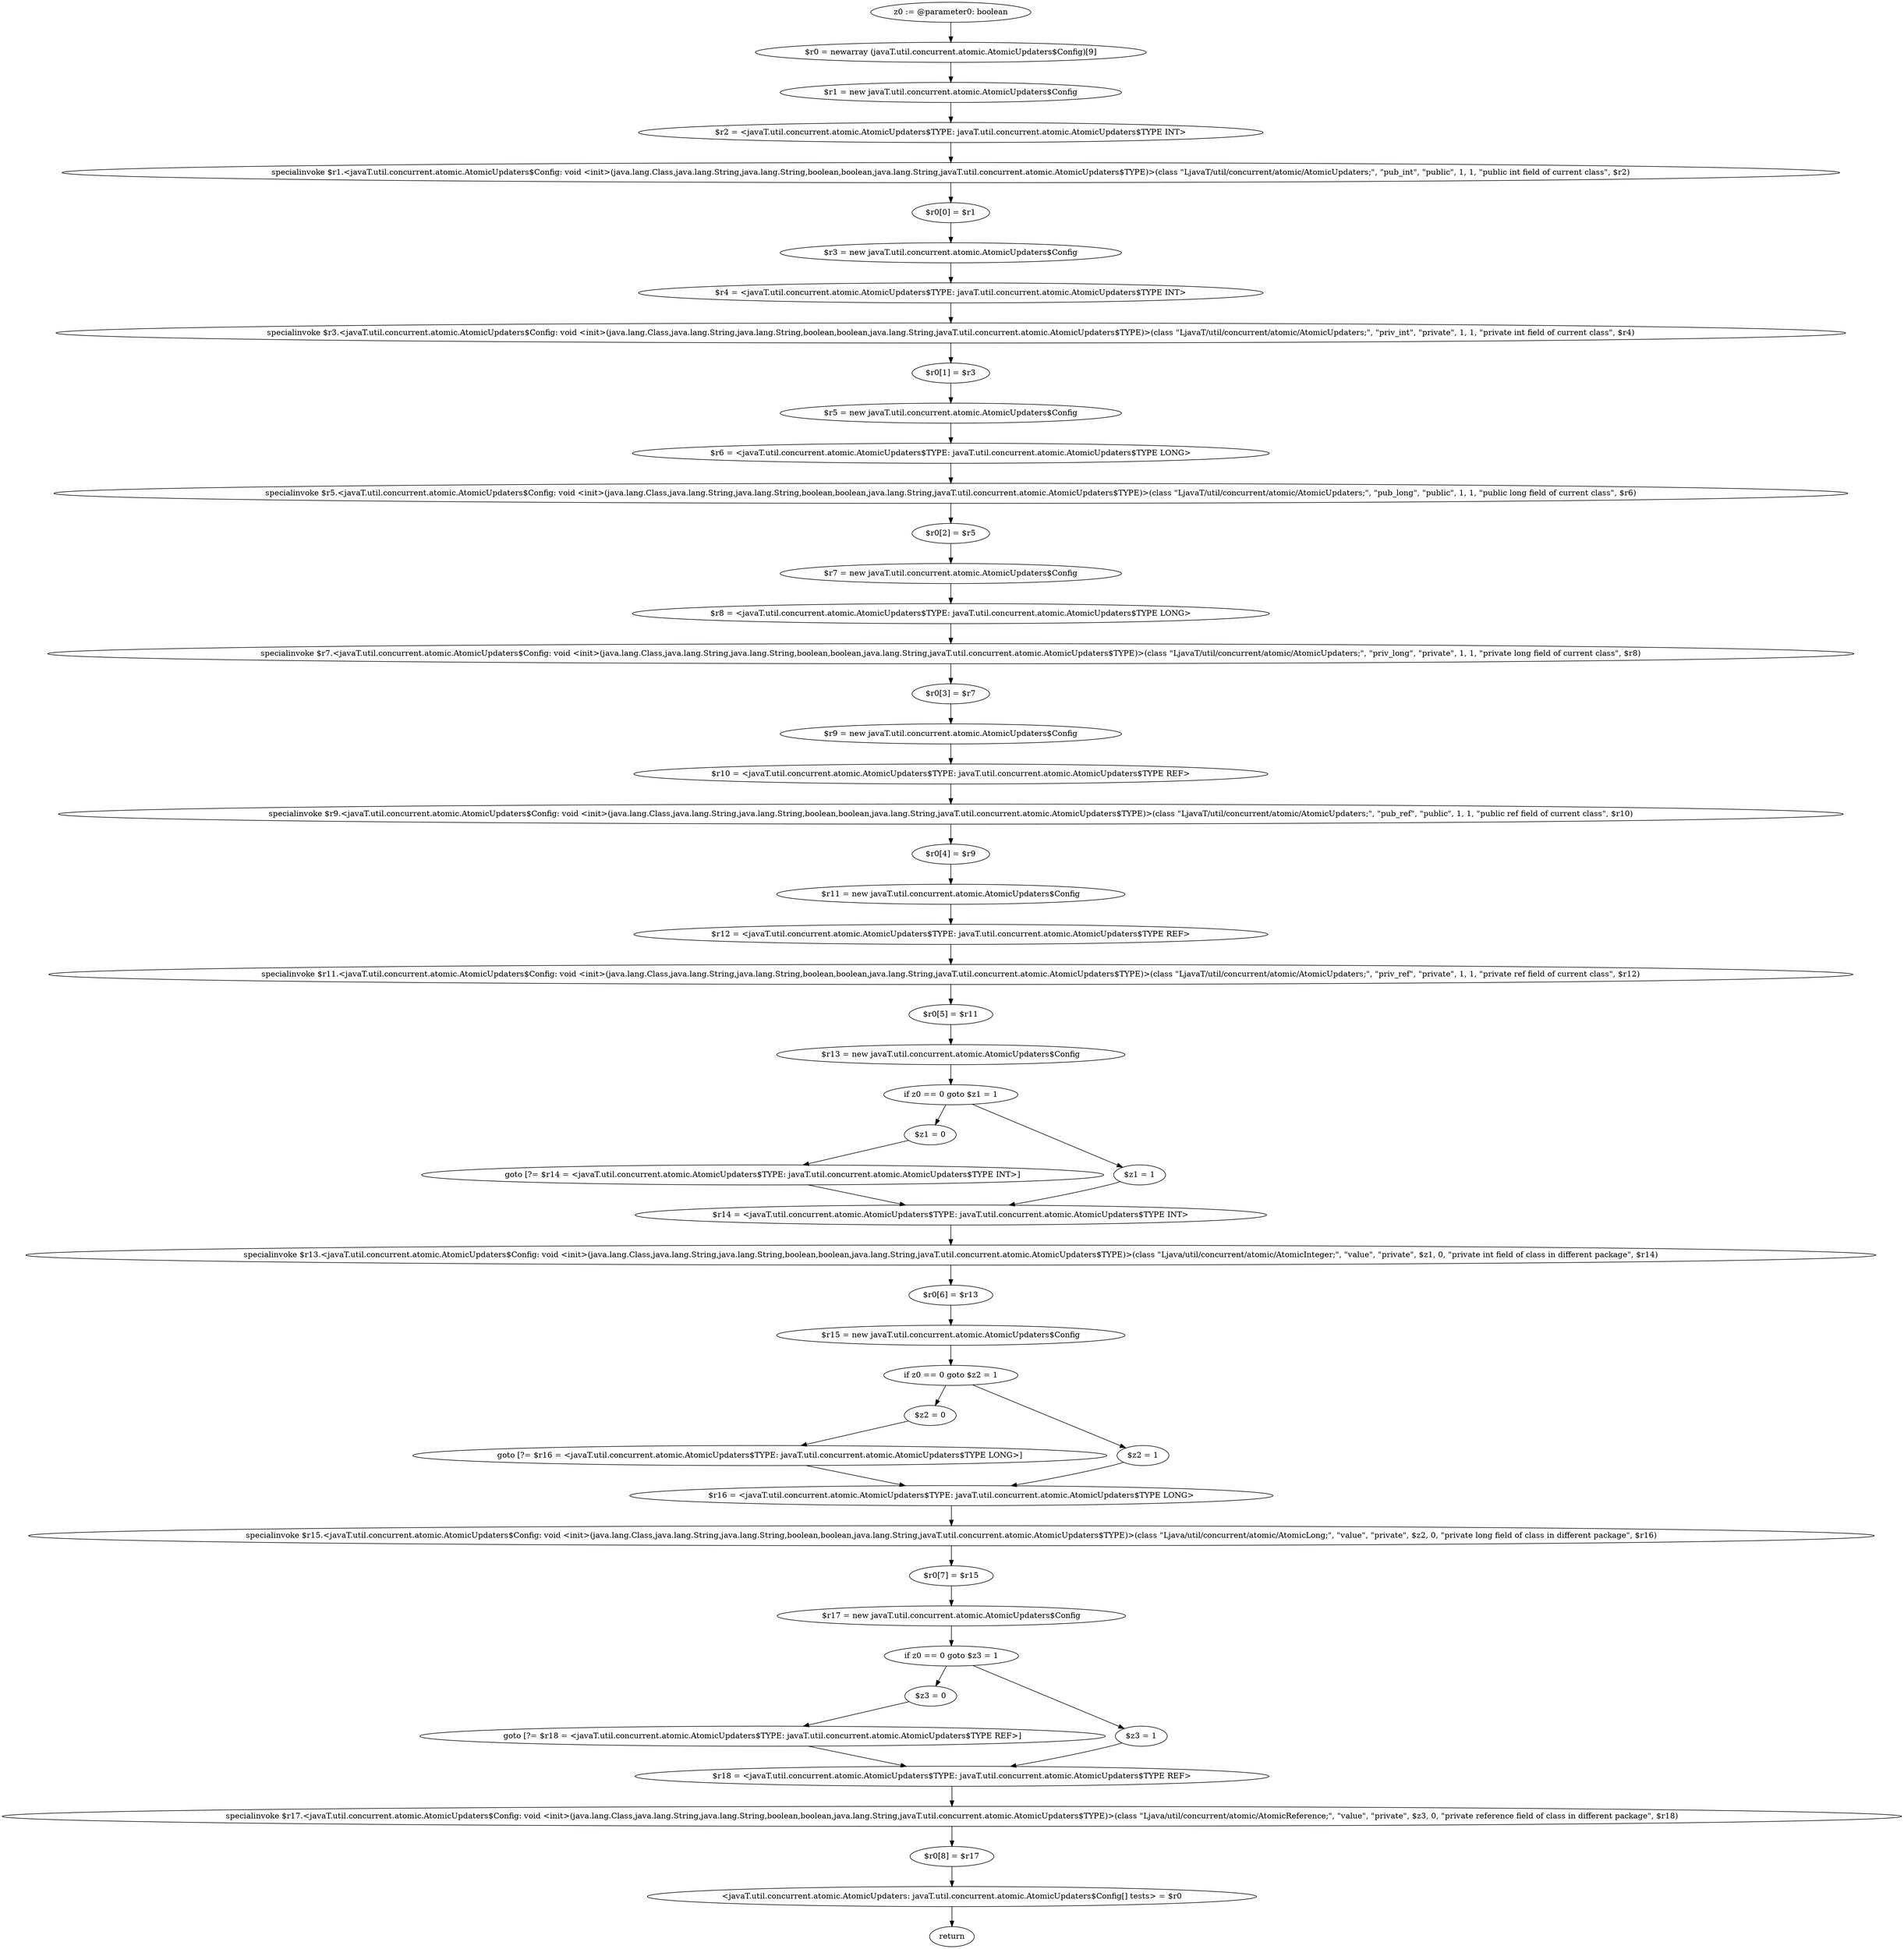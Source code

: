 digraph "unitGraph" {
    "z0 := @parameter0: boolean"
    "$r0 = newarray (javaT.util.concurrent.atomic.AtomicUpdaters$Config)[9]"
    "$r1 = new javaT.util.concurrent.atomic.AtomicUpdaters$Config"
    "$r2 = <javaT.util.concurrent.atomic.AtomicUpdaters$TYPE: javaT.util.concurrent.atomic.AtomicUpdaters$TYPE INT>"
    "specialinvoke $r1.<javaT.util.concurrent.atomic.AtomicUpdaters$Config: void <init>(java.lang.Class,java.lang.String,java.lang.String,boolean,boolean,java.lang.String,javaT.util.concurrent.atomic.AtomicUpdaters$TYPE)>(class \"LjavaT/util/concurrent/atomic/AtomicUpdaters;\", \"pub_int\", \"public\", 1, 1, \"public int field of current class\", $r2)"
    "$r0[0] = $r1"
    "$r3 = new javaT.util.concurrent.atomic.AtomicUpdaters$Config"
    "$r4 = <javaT.util.concurrent.atomic.AtomicUpdaters$TYPE: javaT.util.concurrent.atomic.AtomicUpdaters$TYPE INT>"
    "specialinvoke $r3.<javaT.util.concurrent.atomic.AtomicUpdaters$Config: void <init>(java.lang.Class,java.lang.String,java.lang.String,boolean,boolean,java.lang.String,javaT.util.concurrent.atomic.AtomicUpdaters$TYPE)>(class \"LjavaT/util/concurrent/atomic/AtomicUpdaters;\", \"priv_int\", \"private\", 1, 1, \"private int field of current class\", $r4)"
    "$r0[1] = $r3"
    "$r5 = new javaT.util.concurrent.atomic.AtomicUpdaters$Config"
    "$r6 = <javaT.util.concurrent.atomic.AtomicUpdaters$TYPE: javaT.util.concurrent.atomic.AtomicUpdaters$TYPE LONG>"
    "specialinvoke $r5.<javaT.util.concurrent.atomic.AtomicUpdaters$Config: void <init>(java.lang.Class,java.lang.String,java.lang.String,boolean,boolean,java.lang.String,javaT.util.concurrent.atomic.AtomicUpdaters$TYPE)>(class \"LjavaT/util/concurrent/atomic/AtomicUpdaters;\", \"pub_long\", \"public\", 1, 1, \"public long field of current class\", $r6)"
    "$r0[2] = $r5"
    "$r7 = new javaT.util.concurrent.atomic.AtomicUpdaters$Config"
    "$r8 = <javaT.util.concurrent.atomic.AtomicUpdaters$TYPE: javaT.util.concurrent.atomic.AtomicUpdaters$TYPE LONG>"
    "specialinvoke $r7.<javaT.util.concurrent.atomic.AtomicUpdaters$Config: void <init>(java.lang.Class,java.lang.String,java.lang.String,boolean,boolean,java.lang.String,javaT.util.concurrent.atomic.AtomicUpdaters$TYPE)>(class \"LjavaT/util/concurrent/atomic/AtomicUpdaters;\", \"priv_long\", \"private\", 1, 1, \"private long field of current class\", $r8)"
    "$r0[3] = $r7"
    "$r9 = new javaT.util.concurrent.atomic.AtomicUpdaters$Config"
    "$r10 = <javaT.util.concurrent.atomic.AtomicUpdaters$TYPE: javaT.util.concurrent.atomic.AtomicUpdaters$TYPE REF>"
    "specialinvoke $r9.<javaT.util.concurrent.atomic.AtomicUpdaters$Config: void <init>(java.lang.Class,java.lang.String,java.lang.String,boolean,boolean,java.lang.String,javaT.util.concurrent.atomic.AtomicUpdaters$TYPE)>(class \"LjavaT/util/concurrent/atomic/AtomicUpdaters;\", \"pub_ref\", \"public\", 1, 1, \"public ref field of current class\", $r10)"
    "$r0[4] = $r9"
    "$r11 = new javaT.util.concurrent.atomic.AtomicUpdaters$Config"
    "$r12 = <javaT.util.concurrent.atomic.AtomicUpdaters$TYPE: javaT.util.concurrent.atomic.AtomicUpdaters$TYPE REF>"
    "specialinvoke $r11.<javaT.util.concurrent.atomic.AtomicUpdaters$Config: void <init>(java.lang.Class,java.lang.String,java.lang.String,boolean,boolean,java.lang.String,javaT.util.concurrent.atomic.AtomicUpdaters$TYPE)>(class \"LjavaT/util/concurrent/atomic/AtomicUpdaters;\", \"priv_ref\", \"private\", 1, 1, \"private ref field of current class\", $r12)"
    "$r0[5] = $r11"
    "$r13 = new javaT.util.concurrent.atomic.AtomicUpdaters$Config"
    "if z0 == 0 goto $z1 = 1"
    "$z1 = 0"
    "goto [?= $r14 = <javaT.util.concurrent.atomic.AtomicUpdaters$TYPE: javaT.util.concurrent.atomic.AtomicUpdaters$TYPE INT>]"
    "$z1 = 1"
    "$r14 = <javaT.util.concurrent.atomic.AtomicUpdaters$TYPE: javaT.util.concurrent.atomic.AtomicUpdaters$TYPE INT>"
    "specialinvoke $r13.<javaT.util.concurrent.atomic.AtomicUpdaters$Config: void <init>(java.lang.Class,java.lang.String,java.lang.String,boolean,boolean,java.lang.String,javaT.util.concurrent.atomic.AtomicUpdaters$TYPE)>(class \"Ljava/util/concurrent/atomic/AtomicInteger;\", \"value\", \"private\", $z1, 0, \"private int field of class in different package\", $r14)"
    "$r0[6] = $r13"
    "$r15 = new javaT.util.concurrent.atomic.AtomicUpdaters$Config"
    "if z0 == 0 goto $z2 = 1"
    "$z2 = 0"
    "goto [?= $r16 = <javaT.util.concurrent.atomic.AtomicUpdaters$TYPE: javaT.util.concurrent.atomic.AtomicUpdaters$TYPE LONG>]"
    "$z2 = 1"
    "$r16 = <javaT.util.concurrent.atomic.AtomicUpdaters$TYPE: javaT.util.concurrent.atomic.AtomicUpdaters$TYPE LONG>"
    "specialinvoke $r15.<javaT.util.concurrent.atomic.AtomicUpdaters$Config: void <init>(java.lang.Class,java.lang.String,java.lang.String,boolean,boolean,java.lang.String,javaT.util.concurrent.atomic.AtomicUpdaters$TYPE)>(class \"Ljava/util/concurrent/atomic/AtomicLong;\", \"value\", \"private\", $z2, 0, \"private long field of class in different package\", $r16)"
    "$r0[7] = $r15"
    "$r17 = new javaT.util.concurrent.atomic.AtomicUpdaters$Config"
    "if z0 == 0 goto $z3 = 1"
    "$z3 = 0"
    "goto [?= $r18 = <javaT.util.concurrent.atomic.AtomicUpdaters$TYPE: javaT.util.concurrent.atomic.AtomicUpdaters$TYPE REF>]"
    "$z3 = 1"
    "$r18 = <javaT.util.concurrent.atomic.AtomicUpdaters$TYPE: javaT.util.concurrent.atomic.AtomicUpdaters$TYPE REF>"
    "specialinvoke $r17.<javaT.util.concurrent.atomic.AtomicUpdaters$Config: void <init>(java.lang.Class,java.lang.String,java.lang.String,boolean,boolean,java.lang.String,javaT.util.concurrent.atomic.AtomicUpdaters$TYPE)>(class \"Ljava/util/concurrent/atomic/AtomicReference;\", \"value\", \"private\", $z3, 0, \"private reference field of class in different package\", $r18)"
    "$r0[8] = $r17"
    "<javaT.util.concurrent.atomic.AtomicUpdaters: javaT.util.concurrent.atomic.AtomicUpdaters$Config[] tests> = $r0"
    "return"
    "z0 := @parameter0: boolean"->"$r0 = newarray (javaT.util.concurrent.atomic.AtomicUpdaters$Config)[9]";
    "$r0 = newarray (javaT.util.concurrent.atomic.AtomicUpdaters$Config)[9]"->"$r1 = new javaT.util.concurrent.atomic.AtomicUpdaters$Config";
    "$r1 = new javaT.util.concurrent.atomic.AtomicUpdaters$Config"->"$r2 = <javaT.util.concurrent.atomic.AtomicUpdaters$TYPE: javaT.util.concurrent.atomic.AtomicUpdaters$TYPE INT>";
    "$r2 = <javaT.util.concurrent.atomic.AtomicUpdaters$TYPE: javaT.util.concurrent.atomic.AtomicUpdaters$TYPE INT>"->"specialinvoke $r1.<javaT.util.concurrent.atomic.AtomicUpdaters$Config: void <init>(java.lang.Class,java.lang.String,java.lang.String,boolean,boolean,java.lang.String,javaT.util.concurrent.atomic.AtomicUpdaters$TYPE)>(class \"LjavaT/util/concurrent/atomic/AtomicUpdaters;\", \"pub_int\", \"public\", 1, 1, \"public int field of current class\", $r2)";
    "specialinvoke $r1.<javaT.util.concurrent.atomic.AtomicUpdaters$Config: void <init>(java.lang.Class,java.lang.String,java.lang.String,boolean,boolean,java.lang.String,javaT.util.concurrent.atomic.AtomicUpdaters$TYPE)>(class \"LjavaT/util/concurrent/atomic/AtomicUpdaters;\", \"pub_int\", \"public\", 1, 1, \"public int field of current class\", $r2)"->"$r0[0] = $r1";
    "$r0[0] = $r1"->"$r3 = new javaT.util.concurrent.atomic.AtomicUpdaters$Config";
    "$r3 = new javaT.util.concurrent.atomic.AtomicUpdaters$Config"->"$r4 = <javaT.util.concurrent.atomic.AtomicUpdaters$TYPE: javaT.util.concurrent.atomic.AtomicUpdaters$TYPE INT>";
    "$r4 = <javaT.util.concurrent.atomic.AtomicUpdaters$TYPE: javaT.util.concurrent.atomic.AtomicUpdaters$TYPE INT>"->"specialinvoke $r3.<javaT.util.concurrent.atomic.AtomicUpdaters$Config: void <init>(java.lang.Class,java.lang.String,java.lang.String,boolean,boolean,java.lang.String,javaT.util.concurrent.atomic.AtomicUpdaters$TYPE)>(class \"LjavaT/util/concurrent/atomic/AtomicUpdaters;\", \"priv_int\", \"private\", 1, 1, \"private int field of current class\", $r4)";
    "specialinvoke $r3.<javaT.util.concurrent.atomic.AtomicUpdaters$Config: void <init>(java.lang.Class,java.lang.String,java.lang.String,boolean,boolean,java.lang.String,javaT.util.concurrent.atomic.AtomicUpdaters$TYPE)>(class \"LjavaT/util/concurrent/atomic/AtomicUpdaters;\", \"priv_int\", \"private\", 1, 1, \"private int field of current class\", $r4)"->"$r0[1] = $r3";
    "$r0[1] = $r3"->"$r5 = new javaT.util.concurrent.atomic.AtomicUpdaters$Config";
    "$r5 = new javaT.util.concurrent.atomic.AtomicUpdaters$Config"->"$r6 = <javaT.util.concurrent.atomic.AtomicUpdaters$TYPE: javaT.util.concurrent.atomic.AtomicUpdaters$TYPE LONG>";
    "$r6 = <javaT.util.concurrent.atomic.AtomicUpdaters$TYPE: javaT.util.concurrent.atomic.AtomicUpdaters$TYPE LONG>"->"specialinvoke $r5.<javaT.util.concurrent.atomic.AtomicUpdaters$Config: void <init>(java.lang.Class,java.lang.String,java.lang.String,boolean,boolean,java.lang.String,javaT.util.concurrent.atomic.AtomicUpdaters$TYPE)>(class \"LjavaT/util/concurrent/atomic/AtomicUpdaters;\", \"pub_long\", \"public\", 1, 1, \"public long field of current class\", $r6)";
    "specialinvoke $r5.<javaT.util.concurrent.atomic.AtomicUpdaters$Config: void <init>(java.lang.Class,java.lang.String,java.lang.String,boolean,boolean,java.lang.String,javaT.util.concurrent.atomic.AtomicUpdaters$TYPE)>(class \"LjavaT/util/concurrent/atomic/AtomicUpdaters;\", \"pub_long\", \"public\", 1, 1, \"public long field of current class\", $r6)"->"$r0[2] = $r5";
    "$r0[2] = $r5"->"$r7 = new javaT.util.concurrent.atomic.AtomicUpdaters$Config";
    "$r7 = new javaT.util.concurrent.atomic.AtomicUpdaters$Config"->"$r8 = <javaT.util.concurrent.atomic.AtomicUpdaters$TYPE: javaT.util.concurrent.atomic.AtomicUpdaters$TYPE LONG>";
    "$r8 = <javaT.util.concurrent.atomic.AtomicUpdaters$TYPE: javaT.util.concurrent.atomic.AtomicUpdaters$TYPE LONG>"->"specialinvoke $r7.<javaT.util.concurrent.atomic.AtomicUpdaters$Config: void <init>(java.lang.Class,java.lang.String,java.lang.String,boolean,boolean,java.lang.String,javaT.util.concurrent.atomic.AtomicUpdaters$TYPE)>(class \"LjavaT/util/concurrent/atomic/AtomicUpdaters;\", \"priv_long\", \"private\", 1, 1, \"private long field of current class\", $r8)";
    "specialinvoke $r7.<javaT.util.concurrent.atomic.AtomicUpdaters$Config: void <init>(java.lang.Class,java.lang.String,java.lang.String,boolean,boolean,java.lang.String,javaT.util.concurrent.atomic.AtomicUpdaters$TYPE)>(class \"LjavaT/util/concurrent/atomic/AtomicUpdaters;\", \"priv_long\", \"private\", 1, 1, \"private long field of current class\", $r8)"->"$r0[3] = $r7";
    "$r0[3] = $r7"->"$r9 = new javaT.util.concurrent.atomic.AtomicUpdaters$Config";
    "$r9 = new javaT.util.concurrent.atomic.AtomicUpdaters$Config"->"$r10 = <javaT.util.concurrent.atomic.AtomicUpdaters$TYPE: javaT.util.concurrent.atomic.AtomicUpdaters$TYPE REF>";
    "$r10 = <javaT.util.concurrent.atomic.AtomicUpdaters$TYPE: javaT.util.concurrent.atomic.AtomicUpdaters$TYPE REF>"->"specialinvoke $r9.<javaT.util.concurrent.atomic.AtomicUpdaters$Config: void <init>(java.lang.Class,java.lang.String,java.lang.String,boolean,boolean,java.lang.String,javaT.util.concurrent.atomic.AtomicUpdaters$TYPE)>(class \"LjavaT/util/concurrent/atomic/AtomicUpdaters;\", \"pub_ref\", \"public\", 1, 1, \"public ref field of current class\", $r10)";
    "specialinvoke $r9.<javaT.util.concurrent.atomic.AtomicUpdaters$Config: void <init>(java.lang.Class,java.lang.String,java.lang.String,boolean,boolean,java.lang.String,javaT.util.concurrent.atomic.AtomicUpdaters$TYPE)>(class \"LjavaT/util/concurrent/atomic/AtomicUpdaters;\", \"pub_ref\", \"public\", 1, 1, \"public ref field of current class\", $r10)"->"$r0[4] = $r9";
    "$r0[4] = $r9"->"$r11 = new javaT.util.concurrent.atomic.AtomicUpdaters$Config";
    "$r11 = new javaT.util.concurrent.atomic.AtomicUpdaters$Config"->"$r12 = <javaT.util.concurrent.atomic.AtomicUpdaters$TYPE: javaT.util.concurrent.atomic.AtomicUpdaters$TYPE REF>";
    "$r12 = <javaT.util.concurrent.atomic.AtomicUpdaters$TYPE: javaT.util.concurrent.atomic.AtomicUpdaters$TYPE REF>"->"specialinvoke $r11.<javaT.util.concurrent.atomic.AtomicUpdaters$Config: void <init>(java.lang.Class,java.lang.String,java.lang.String,boolean,boolean,java.lang.String,javaT.util.concurrent.atomic.AtomicUpdaters$TYPE)>(class \"LjavaT/util/concurrent/atomic/AtomicUpdaters;\", \"priv_ref\", \"private\", 1, 1, \"private ref field of current class\", $r12)";
    "specialinvoke $r11.<javaT.util.concurrent.atomic.AtomicUpdaters$Config: void <init>(java.lang.Class,java.lang.String,java.lang.String,boolean,boolean,java.lang.String,javaT.util.concurrent.atomic.AtomicUpdaters$TYPE)>(class \"LjavaT/util/concurrent/atomic/AtomicUpdaters;\", \"priv_ref\", \"private\", 1, 1, \"private ref field of current class\", $r12)"->"$r0[5] = $r11";
    "$r0[5] = $r11"->"$r13 = new javaT.util.concurrent.atomic.AtomicUpdaters$Config";
    "$r13 = new javaT.util.concurrent.atomic.AtomicUpdaters$Config"->"if z0 == 0 goto $z1 = 1";
    "if z0 == 0 goto $z1 = 1"->"$z1 = 0";
    "if z0 == 0 goto $z1 = 1"->"$z1 = 1";
    "$z1 = 0"->"goto [?= $r14 = <javaT.util.concurrent.atomic.AtomicUpdaters$TYPE: javaT.util.concurrent.atomic.AtomicUpdaters$TYPE INT>]";
    "goto [?= $r14 = <javaT.util.concurrent.atomic.AtomicUpdaters$TYPE: javaT.util.concurrent.atomic.AtomicUpdaters$TYPE INT>]"->"$r14 = <javaT.util.concurrent.atomic.AtomicUpdaters$TYPE: javaT.util.concurrent.atomic.AtomicUpdaters$TYPE INT>";
    "$z1 = 1"->"$r14 = <javaT.util.concurrent.atomic.AtomicUpdaters$TYPE: javaT.util.concurrent.atomic.AtomicUpdaters$TYPE INT>";
    "$r14 = <javaT.util.concurrent.atomic.AtomicUpdaters$TYPE: javaT.util.concurrent.atomic.AtomicUpdaters$TYPE INT>"->"specialinvoke $r13.<javaT.util.concurrent.atomic.AtomicUpdaters$Config: void <init>(java.lang.Class,java.lang.String,java.lang.String,boolean,boolean,java.lang.String,javaT.util.concurrent.atomic.AtomicUpdaters$TYPE)>(class \"Ljava/util/concurrent/atomic/AtomicInteger;\", \"value\", \"private\", $z1, 0, \"private int field of class in different package\", $r14)";
    "specialinvoke $r13.<javaT.util.concurrent.atomic.AtomicUpdaters$Config: void <init>(java.lang.Class,java.lang.String,java.lang.String,boolean,boolean,java.lang.String,javaT.util.concurrent.atomic.AtomicUpdaters$TYPE)>(class \"Ljava/util/concurrent/atomic/AtomicInteger;\", \"value\", \"private\", $z1, 0, \"private int field of class in different package\", $r14)"->"$r0[6] = $r13";
    "$r0[6] = $r13"->"$r15 = new javaT.util.concurrent.atomic.AtomicUpdaters$Config";
    "$r15 = new javaT.util.concurrent.atomic.AtomicUpdaters$Config"->"if z0 == 0 goto $z2 = 1";
    "if z0 == 0 goto $z2 = 1"->"$z2 = 0";
    "if z0 == 0 goto $z2 = 1"->"$z2 = 1";
    "$z2 = 0"->"goto [?= $r16 = <javaT.util.concurrent.atomic.AtomicUpdaters$TYPE: javaT.util.concurrent.atomic.AtomicUpdaters$TYPE LONG>]";
    "goto [?= $r16 = <javaT.util.concurrent.atomic.AtomicUpdaters$TYPE: javaT.util.concurrent.atomic.AtomicUpdaters$TYPE LONG>]"->"$r16 = <javaT.util.concurrent.atomic.AtomicUpdaters$TYPE: javaT.util.concurrent.atomic.AtomicUpdaters$TYPE LONG>";
    "$z2 = 1"->"$r16 = <javaT.util.concurrent.atomic.AtomicUpdaters$TYPE: javaT.util.concurrent.atomic.AtomicUpdaters$TYPE LONG>";
    "$r16 = <javaT.util.concurrent.atomic.AtomicUpdaters$TYPE: javaT.util.concurrent.atomic.AtomicUpdaters$TYPE LONG>"->"specialinvoke $r15.<javaT.util.concurrent.atomic.AtomicUpdaters$Config: void <init>(java.lang.Class,java.lang.String,java.lang.String,boolean,boolean,java.lang.String,javaT.util.concurrent.atomic.AtomicUpdaters$TYPE)>(class \"Ljava/util/concurrent/atomic/AtomicLong;\", \"value\", \"private\", $z2, 0, \"private long field of class in different package\", $r16)";
    "specialinvoke $r15.<javaT.util.concurrent.atomic.AtomicUpdaters$Config: void <init>(java.lang.Class,java.lang.String,java.lang.String,boolean,boolean,java.lang.String,javaT.util.concurrent.atomic.AtomicUpdaters$TYPE)>(class \"Ljava/util/concurrent/atomic/AtomicLong;\", \"value\", \"private\", $z2, 0, \"private long field of class in different package\", $r16)"->"$r0[7] = $r15";
    "$r0[7] = $r15"->"$r17 = new javaT.util.concurrent.atomic.AtomicUpdaters$Config";
    "$r17 = new javaT.util.concurrent.atomic.AtomicUpdaters$Config"->"if z0 == 0 goto $z3 = 1";
    "if z0 == 0 goto $z3 = 1"->"$z3 = 0";
    "if z0 == 0 goto $z3 = 1"->"$z3 = 1";
    "$z3 = 0"->"goto [?= $r18 = <javaT.util.concurrent.atomic.AtomicUpdaters$TYPE: javaT.util.concurrent.atomic.AtomicUpdaters$TYPE REF>]";
    "goto [?= $r18 = <javaT.util.concurrent.atomic.AtomicUpdaters$TYPE: javaT.util.concurrent.atomic.AtomicUpdaters$TYPE REF>]"->"$r18 = <javaT.util.concurrent.atomic.AtomicUpdaters$TYPE: javaT.util.concurrent.atomic.AtomicUpdaters$TYPE REF>";
    "$z3 = 1"->"$r18 = <javaT.util.concurrent.atomic.AtomicUpdaters$TYPE: javaT.util.concurrent.atomic.AtomicUpdaters$TYPE REF>";
    "$r18 = <javaT.util.concurrent.atomic.AtomicUpdaters$TYPE: javaT.util.concurrent.atomic.AtomicUpdaters$TYPE REF>"->"specialinvoke $r17.<javaT.util.concurrent.atomic.AtomicUpdaters$Config: void <init>(java.lang.Class,java.lang.String,java.lang.String,boolean,boolean,java.lang.String,javaT.util.concurrent.atomic.AtomicUpdaters$TYPE)>(class \"Ljava/util/concurrent/atomic/AtomicReference;\", \"value\", \"private\", $z3, 0, \"private reference field of class in different package\", $r18)";
    "specialinvoke $r17.<javaT.util.concurrent.atomic.AtomicUpdaters$Config: void <init>(java.lang.Class,java.lang.String,java.lang.String,boolean,boolean,java.lang.String,javaT.util.concurrent.atomic.AtomicUpdaters$TYPE)>(class \"Ljava/util/concurrent/atomic/AtomicReference;\", \"value\", \"private\", $z3, 0, \"private reference field of class in different package\", $r18)"->"$r0[8] = $r17";
    "$r0[8] = $r17"->"<javaT.util.concurrent.atomic.AtomicUpdaters: javaT.util.concurrent.atomic.AtomicUpdaters$Config[] tests> = $r0";
    "<javaT.util.concurrent.atomic.AtomicUpdaters: javaT.util.concurrent.atomic.AtomicUpdaters$Config[] tests> = $r0"->"return";
}
